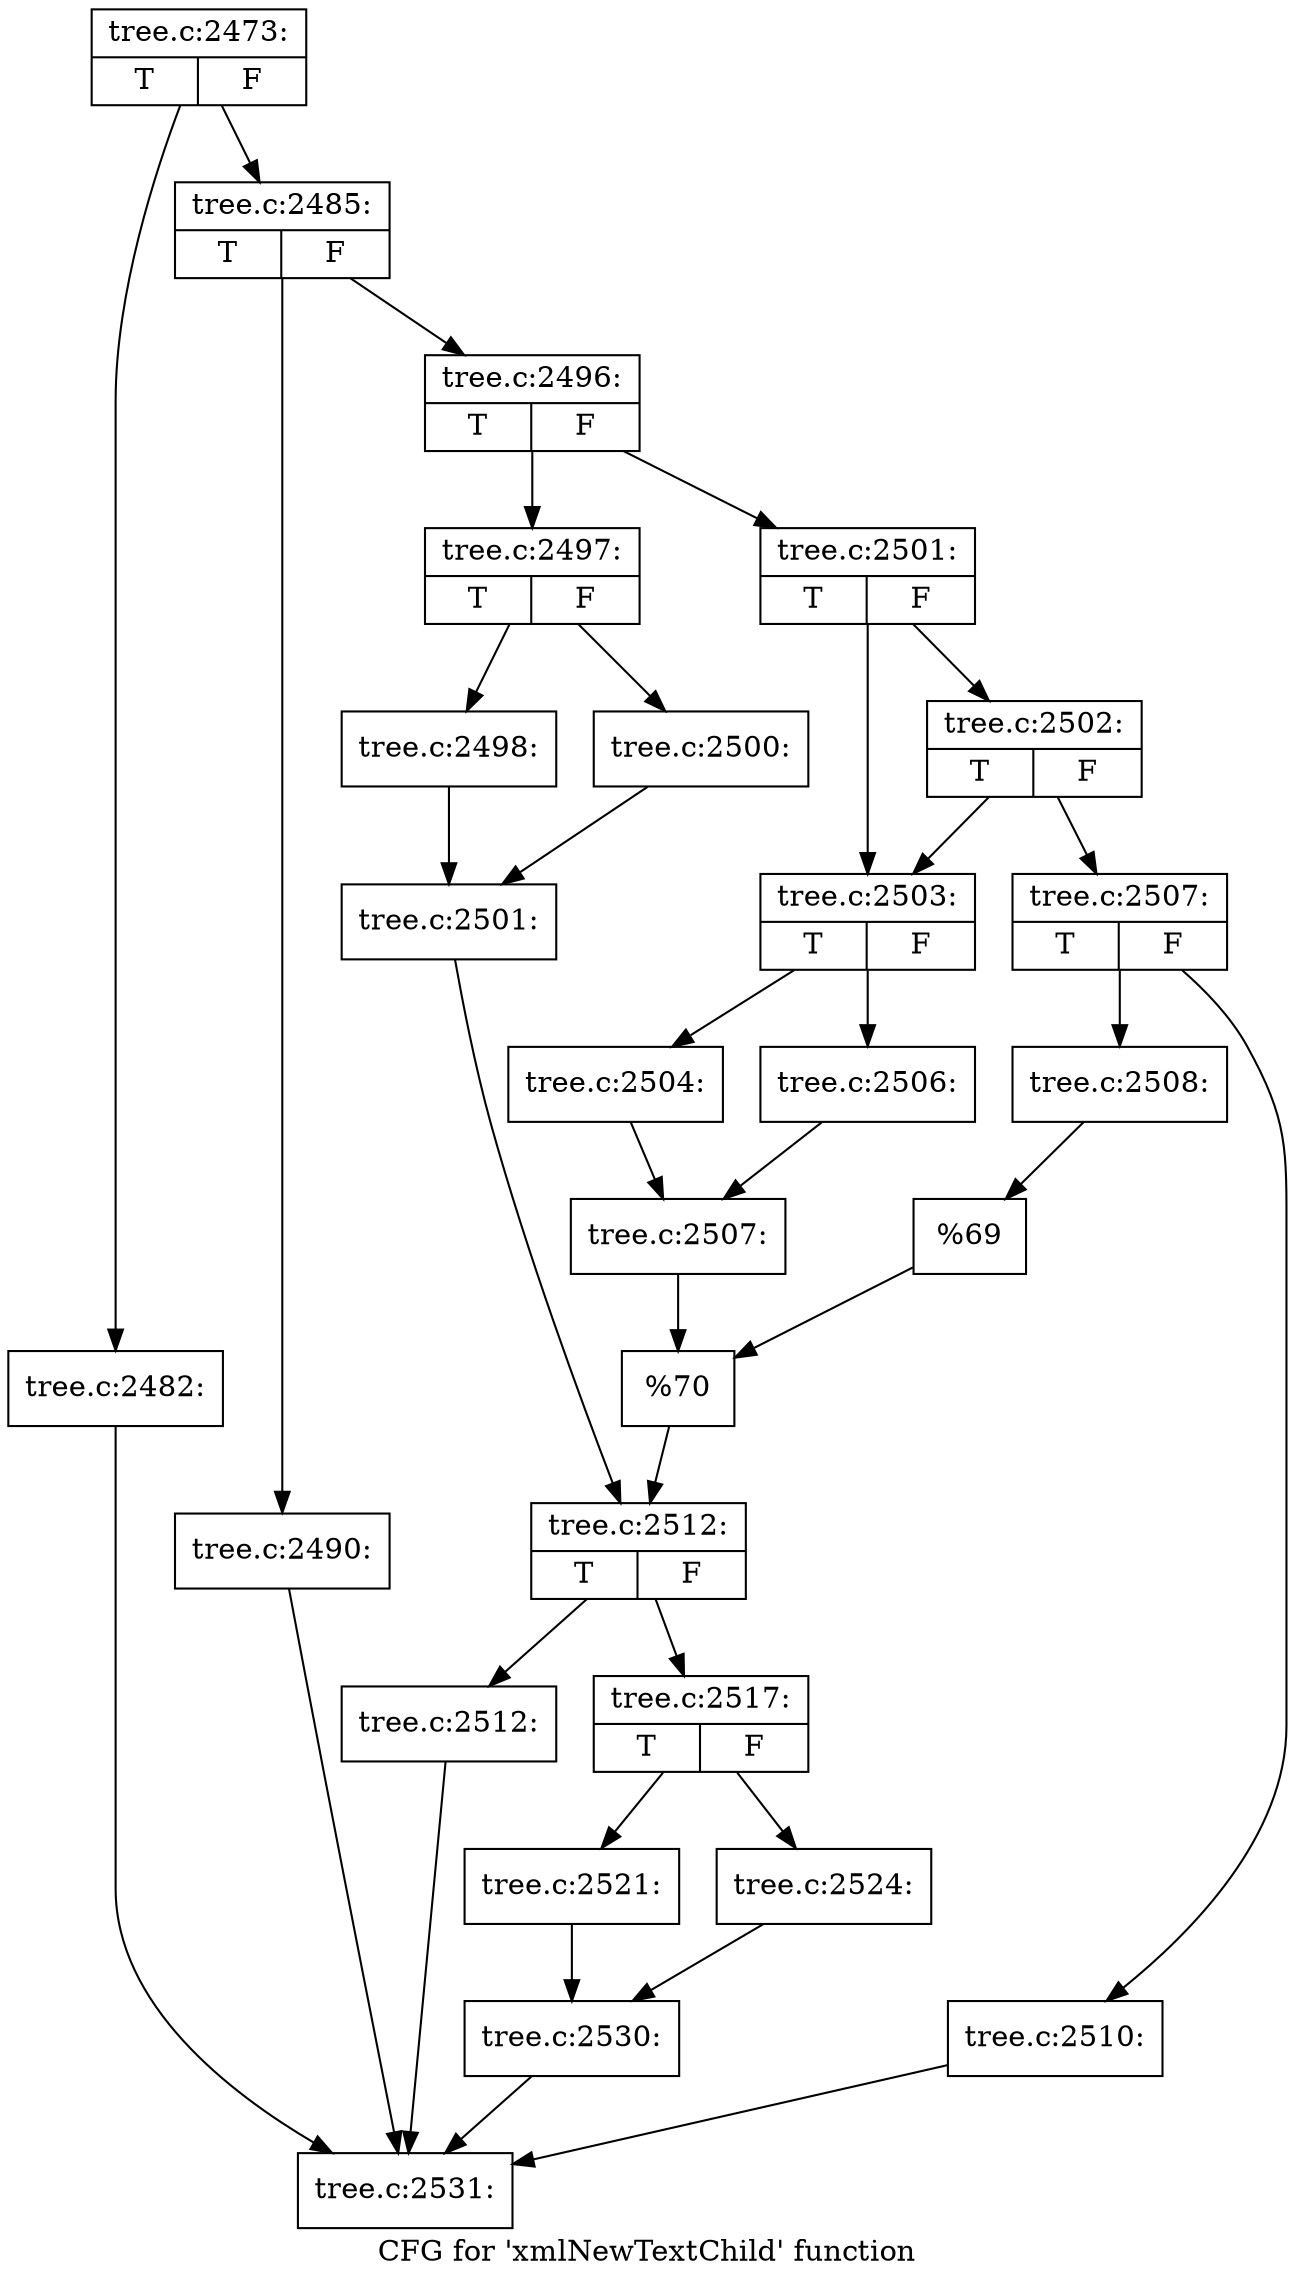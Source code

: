 digraph "CFG for 'xmlNewTextChild' function" {
	label="CFG for 'xmlNewTextChild' function";

	Node0x429a010 [shape=record,label="{tree.c:2473:|{<s0>T|<s1>F}}"];
	Node0x429a010 -> Node0x439ee80;
	Node0x429a010 -> Node0x439eed0;
	Node0x439ee80 [shape=record,label="{tree.c:2482:}"];
	Node0x439ee80 -> Node0x429a340;
	Node0x439eed0 [shape=record,label="{tree.c:2485:|{<s0>T|<s1>F}}"];
	Node0x439eed0 -> Node0x439f400;
	Node0x439eed0 -> Node0x439f450;
	Node0x439f400 [shape=record,label="{tree.c:2490:}"];
	Node0x439f400 -> Node0x429a340;
	Node0x439f450 [shape=record,label="{tree.c:2496:|{<s0>T|<s1>F}}"];
	Node0x439f450 -> Node0x439f980;
	Node0x439f450 -> Node0x439fa20;
	Node0x439f980 [shape=record,label="{tree.c:2497:|{<s0>T|<s1>F}}"];
	Node0x439f980 -> Node0x439ff10;
	Node0x439f980 -> Node0x439ffb0;
	Node0x439ff10 [shape=record,label="{tree.c:2498:}"];
	Node0x439ff10 -> Node0x439ff60;
	Node0x439ffb0 [shape=record,label="{tree.c:2500:}"];
	Node0x439ffb0 -> Node0x439ff60;
	Node0x439ff60 [shape=record,label="{tree.c:2501:}"];
	Node0x439ff60 -> Node0x439f9d0;
	Node0x439fa20 [shape=record,label="{tree.c:2501:|{<s0>T|<s1>F}}"];
	Node0x439fa20 -> Node0x43a0fc0;
	Node0x439fa20 -> Node0x43a10b0;
	Node0x43a10b0 [shape=record,label="{tree.c:2502:|{<s0>T|<s1>F}}"];
	Node0x43a10b0 -> Node0x43a0fc0;
	Node0x43a10b0 -> Node0x43a1060;
	Node0x43a0fc0 [shape=record,label="{tree.c:2503:|{<s0>T|<s1>F}}"];
	Node0x43a0fc0 -> Node0x43a1900;
	Node0x43a0fc0 -> Node0x43a19a0;
	Node0x43a1900 [shape=record,label="{tree.c:2504:}"];
	Node0x43a1900 -> Node0x43a1950;
	Node0x43a19a0 [shape=record,label="{tree.c:2506:}"];
	Node0x43a19a0 -> Node0x43a1950;
	Node0x43a1950 [shape=record,label="{tree.c:2507:}"];
	Node0x43a1950 -> Node0x43a1010;
	Node0x43a1060 [shape=record,label="{tree.c:2507:|{<s0>T|<s1>F}}"];
	Node0x43a1060 -> Node0x42b2290;
	Node0x43a1060 -> Node0x42b2330;
	Node0x42b2290 [shape=record,label="{tree.c:2508:}"];
	Node0x42b2290 -> Node0x42b22e0;
	Node0x42b2330 [shape=record,label="{tree.c:2510:}"];
	Node0x42b2330 -> Node0x429a340;
	Node0x42b22e0 [shape=record,label="{%69}"];
	Node0x42b22e0 -> Node0x43a1010;
	Node0x43a1010 [shape=record,label="{%70}"];
	Node0x43a1010 -> Node0x439f9d0;
	Node0x439f9d0 [shape=record,label="{tree.c:2512:|{<s0>T|<s1>F}}"];
	Node0x439f9d0 -> Node0x43a3dd0;
	Node0x439f9d0 -> Node0x43a3e20;
	Node0x43a3dd0 [shape=record,label="{tree.c:2512:}"];
	Node0x43a3dd0 -> Node0x429a340;
	Node0x43a3e20 [shape=record,label="{tree.c:2517:|{<s0>T|<s1>F}}"];
	Node0x43a3e20 -> Node0x43a4b30;
	Node0x43a3e20 -> Node0x43a4bd0;
	Node0x43a4b30 [shape=record,label="{tree.c:2521:}"];
	Node0x43a4b30 -> Node0x43a4b80;
	Node0x43a4bd0 [shape=record,label="{tree.c:2524:}"];
	Node0x43a4bd0 -> Node0x43a4b80;
	Node0x43a4b80 [shape=record,label="{tree.c:2530:}"];
	Node0x43a4b80 -> Node0x429a340;
	Node0x429a340 [shape=record,label="{tree.c:2531:}"];
}
